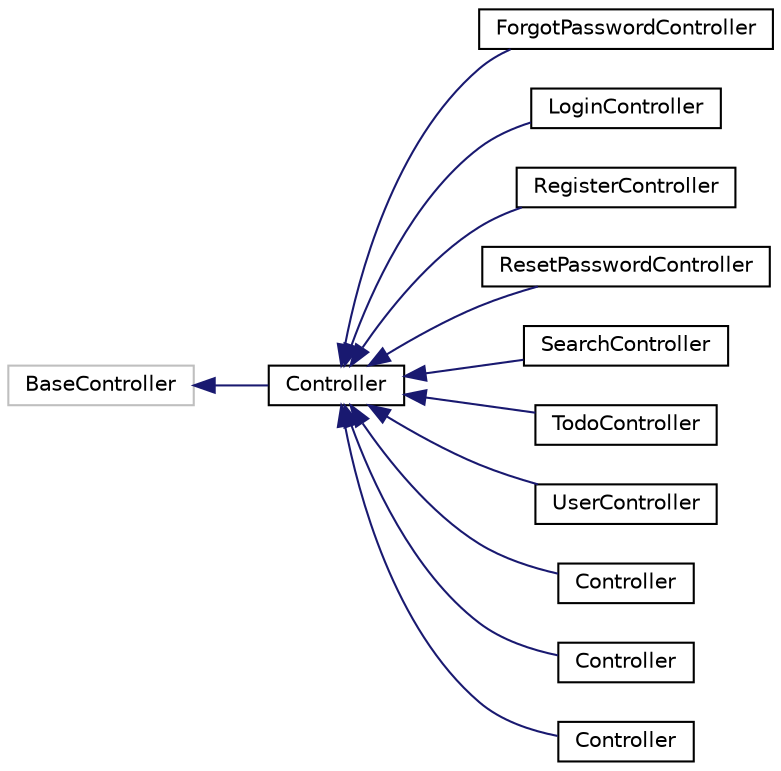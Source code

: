 digraph "Graphical Class Hierarchy"
{
  edge [fontname="Helvetica",fontsize="10",labelfontname="Helvetica",labelfontsize="10"];
  node [fontname="Helvetica",fontsize="10",shape=record];
  rankdir="LR";
  Node44 [label="BaseController",height=0.2,width=0.4,color="grey75", fillcolor="white", style="filled"];
  Node44 -> Node0 [dir="back",color="midnightblue",fontsize="10",style="solid",fontname="Helvetica"];
  Node0 [label="Controller",height=0.2,width=0.4,color="black", fillcolor="white", style="filled",URL="$class_app_1_1_http_1_1_controllers_1_1_controller.html"];
  Node0 -> Node1 [dir="back",color="midnightblue",fontsize="10",style="solid",fontname="Helvetica"];
  Node1 [label="ForgotPasswordController",height=0.2,width=0.4,color="black", fillcolor="white", style="filled",URL="$class_app_1_1_http_1_1_controllers_1_1_auth_1_1_forgot_password_controller.html"];
  Node0 -> Node2 [dir="back",color="midnightblue",fontsize="10",style="solid",fontname="Helvetica"];
  Node2 [label="LoginController",height=0.2,width=0.4,color="black", fillcolor="white", style="filled",URL="$class_app_1_1_http_1_1_controllers_1_1_auth_1_1_login_controller.html"];
  Node0 -> Node3 [dir="back",color="midnightblue",fontsize="10",style="solid",fontname="Helvetica"];
  Node3 [label="RegisterController",height=0.2,width=0.4,color="black", fillcolor="white", style="filled",URL="$class_app_1_1_http_1_1_controllers_1_1_auth_1_1_register_controller.html"];
  Node0 -> Node4 [dir="back",color="midnightblue",fontsize="10",style="solid",fontname="Helvetica"];
  Node4 [label="ResetPasswordController",height=0.2,width=0.4,color="black", fillcolor="white", style="filled",URL="$class_app_1_1_http_1_1_controllers_1_1_auth_1_1_reset_password_controller.html"];
  Node0 -> Node5 [dir="back",color="midnightblue",fontsize="10",style="solid",fontname="Helvetica"];
  Node5 [label="SearchController",height=0.2,width=0.4,color="black", fillcolor="white", style="filled",URL="$class_app_1_1_http_1_1_controllers_1_1_search_controller.html"];
  Node0 -> Node6 [dir="back",color="midnightblue",fontsize="10",style="solid",fontname="Helvetica"];
  Node6 [label="TodoController",height=0.2,width=0.4,color="black", fillcolor="white", style="filled",URL="$class_app_1_1_http_1_1_controllers_1_1_todo_controller.html"];
  Node0 -> Node7 [dir="back",color="midnightblue",fontsize="10",style="solid",fontname="Helvetica"];
  Node7 [label="UserController",height=0.2,width=0.4,color="black", fillcolor="white", style="filled",URL="$class_app_1_1_http_1_1_controllers_1_1_user_controller.html"];
  Node0 -> Node8 [dir="back",color="midnightblue",fontsize="10",style="solid",fontname="Helvetica"];
  Node8 [label="Controller",height=0.2,width=0.4,color="black", fillcolor="white", style="filled",URL="$class_app_1_1_lists_1_1_controller.html"];
  Node0 -> Node9 [dir="back",color="midnightblue",fontsize="10",style="solid",fontname="Helvetica"];
  Node9 [label="Controller",height=0.2,width=0.4,color="black", fillcolor="white", style="filled",URL="$class_app_1_1_product_1_1_controller.html"];
  Node0 -> Node10 [dir="back",color="midnightblue",fontsize="10",style="solid",fontname="Helvetica"];
  Node10 [label="Controller",height=0.2,width=0.4,color="black", fillcolor="white", style="filled",URL="$class_app_1_1_user_settings_1_1_controller.html"];
}
